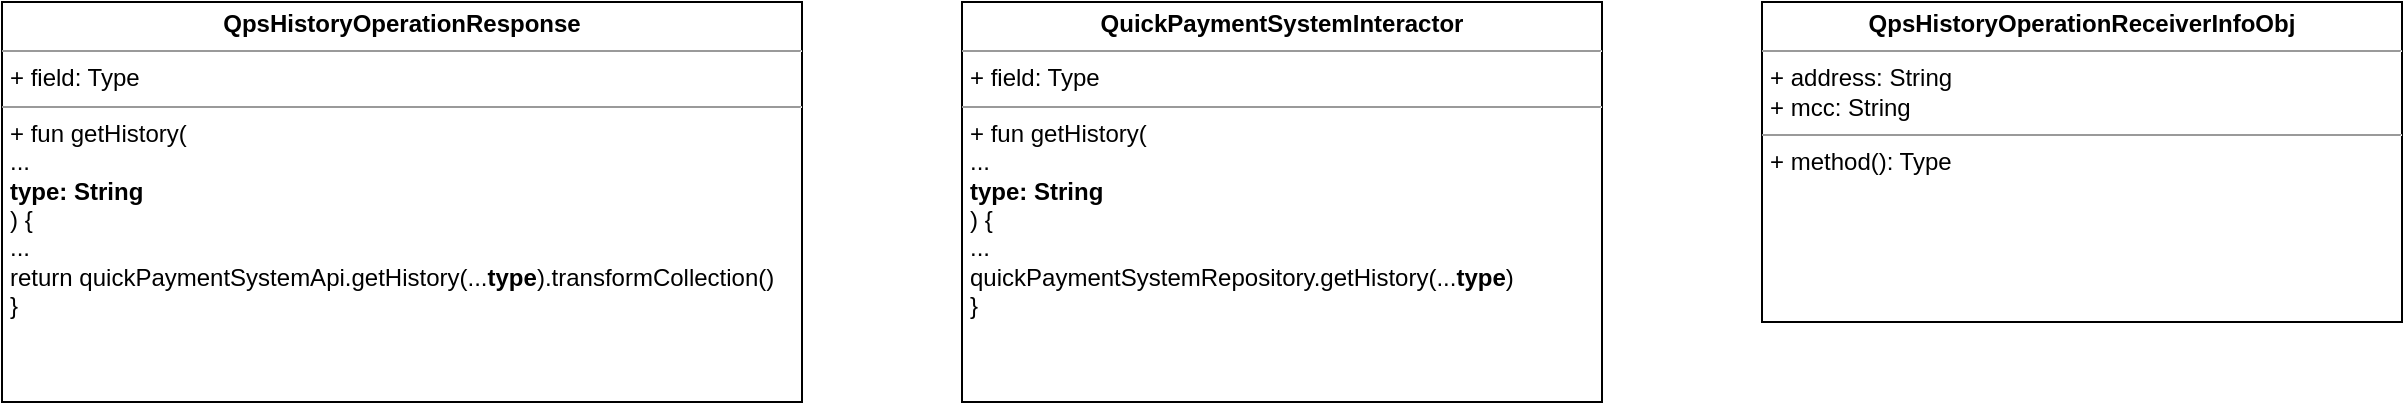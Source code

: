 <mxfile version="16.2.6" type="github">
  <diagram id="GAHAo4grmHkLb-Jh6NlL" name="Page-1">
    <mxGraphModel dx="981" dy="503" grid="1" gridSize="10" guides="1" tooltips="1" connect="1" arrows="1" fold="1" page="1" pageScale="1" pageWidth="850" pageHeight="1100" math="0" shadow="0">
      <root>
        <mxCell id="0" />
        <mxCell id="1" parent="0" />
        <mxCell id="aZ0t3fHpENvqRnif-zxp-1" value="&lt;p style=&quot;margin: 0px ; margin-top: 4px ; text-align: center&quot;&gt;&lt;b&gt;QpsHistoryOperationResponse&lt;/b&gt;&lt;/p&gt;&lt;hr size=&quot;1&quot;&gt;&lt;p style=&quot;margin: 0px ; margin-left: 4px&quot;&gt;+ field: Type&lt;/p&gt;&lt;hr size=&quot;1&quot;&gt;&lt;p style=&quot;margin: 0px ; margin-left: 4px&quot;&gt;+ fun getHistory(&lt;/p&gt;&lt;p style=&quot;margin: 0px ; margin-left: 4px&quot;&gt;...&lt;/p&gt;&lt;p style=&quot;margin: 0px ; margin-left: 4px&quot;&gt;&lt;b&gt;type: String&lt;/b&gt;&lt;br&gt;&lt;/p&gt;&lt;p style=&quot;margin: 0px ; margin-left: 4px&quot;&gt;) {&lt;/p&gt;&lt;p style=&quot;margin: 0px ; margin-left: 4px&quot;&gt;...&lt;/p&gt;&lt;p style=&quot;margin: 0px ; margin-left: 4px&quot;&gt;return quickPaymentSystemApi.getHistory(...&lt;b&gt;type&lt;/b&gt;).transformCollection()&lt;br&gt;&lt;/p&gt;&lt;p style=&quot;margin: 0px ; margin-left: 4px&quot;&gt;}&lt;br&gt;&lt;/p&gt;" style="verticalAlign=top;align=left;overflow=fill;fontSize=12;fontFamily=Helvetica;html=1;" vertex="1" parent="1">
          <mxGeometry x="40" y="40" width="400" height="200" as="geometry" />
        </mxCell>
        <mxCell id="aZ0t3fHpENvqRnif-zxp-2" value="&lt;p style=&quot;margin: 0px ; margin-top: 4px ; text-align: center&quot;&gt;&lt;b&gt;QuickPaymentSystemInteractor&lt;/b&gt;&lt;/p&gt;&lt;hr size=&quot;1&quot;&gt;&lt;p style=&quot;margin: 0px ; margin-left: 4px&quot;&gt;+ field: Type&lt;/p&gt;&lt;hr size=&quot;1&quot;&gt;&lt;p style=&quot;margin: 0px ; margin-left: 4px&quot;&gt;+ fun getHistory(&lt;/p&gt;&lt;p style=&quot;margin: 0px ; margin-left: 4px&quot;&gt;...&lt;/p&gt;&lt;p style=&quot;margin: 0px ; margin-left: 4px&quot;&gt;&lt;b&gt;type: String&lt;/b&gt;&lt;br&gt;&lt;/p&gt;&lt;p style=&quot;margin: 0px ; margin-left: 4px&quot;&gt;) {&lt;/p&gt;&lt;p style=&quot;margin: 0px ; margin-left: 4px&quot;&gt;...&lt;/p&gt;&lt;p style=&quot;margin: 0px ; margin-left: 4px&quot;&gt;quickPaymentSystemRepository.getHistory(...&lt;b&gt;type&lt;/b&gt;)&lt;br&gt;&lt;/p&gt;&lt;p style=&quot;margin: 0px ; margin-left: 4px&quot;&gt;}&lt;br&gt;&lt;/p&gt;" style="verticalAlign=top;align=left;overflow=fill;fontSize=12;fontFamily=Helvetica;html=1;" vertex="1" parent="1">
          <mxGeometry x="520" y="40" width="320" height="200" as="geometry" />
        </mxCell>
        <mxCell id="aZ0t3fHpENvqRnif-zxp-3" value="&lt;p style=&quot;margin: 0px ; margin-top: 4px ; text-align: center&quot;&gt;&lt;b&gt;QpsHistoryOperationReceiverInfoObj&lt;/b&gt;&lt;/p&gt;&lt;hr size=&quot;1&quot;&gt;&lt;p style=&quot;margin: 0px ; margin-left: 4px&quot;&gt;+ address: String&lt;/p&gt;&lt;p style=&quot;margin: 0px ; margin-left: 4px&quot;&gt;+ mcc: String&lt;/p&gt;&lt;hr size=&quot;1&quot;&gt;&lt;p style=&quot;margin: 0px ; margin-left: 4px&quot;&gt;+ method(): Type&lt;/p&gt;" style="verticalAlign=top;align=left;overflow=fill;fontSize=12;fontFamily=Helvetica;html=1;" vertex="1" parent="1">
          <mxGeometry x="920" y="40" width="320" height="160" as="geometry" />
        </mxCell>
      </root>
    </mxGraphModel>
  </diagram>
</mxfile>
